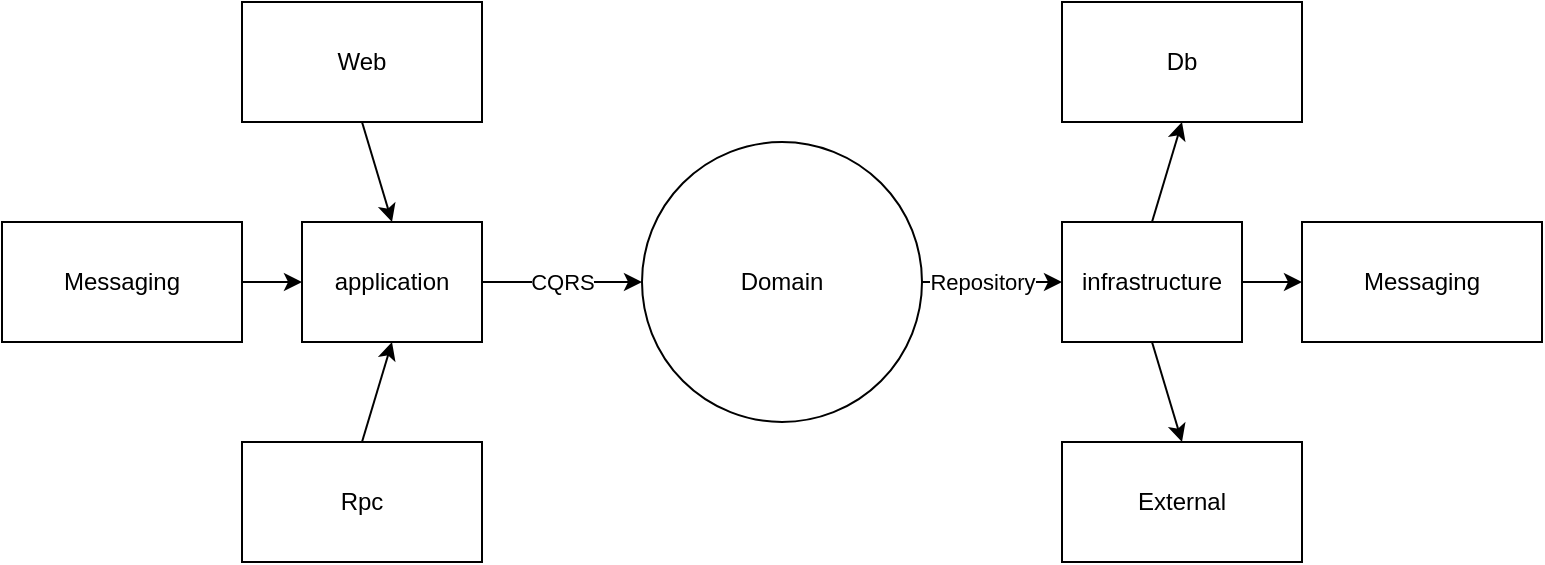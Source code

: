 <mxfile version="14.6.13" type="github">
  <diagram id="ngQ7Vl1uQFzhNSxYuLYg" name="Page-1">
    <mxGraphModel dx="2066" dy="1076" grid="1" gridSize="10" guides="1" tooltips="1" connect="1" arrows="1" fold="1" page="1" pageScale="1" pageWidth="700" pageHeight="1000" math="0" shadow="0">
      <root>
        <mxCell id="0" />
        <mxCell id="1" parent="0" />
        <mxCell id="qRCUkhhy2Qlw3t5zqcsH-18" style="edgeStyle=none;rounded=0;orthogonalLoop=1;jettySize=auto;html=1;exitX=0.5;exitY=1;exitDx=0;exitDy=0;entryX=0.5;entryY=0;entryDx=0;entryDy=0;" parent="1" source="qRCUkhhy2Qlw3t5zqcsH-2" target="qRCUkhhy2Qlw3t5zqcsH-13" edge="1">
          <mxGeometry relative="1" as="geometry" />
        </mxCell>
        <mxCell id="qRCUkhhy2Qlw3t5zqcsH-2" value="Web" style="rounded=0;whiteSpace=wrap;html=1;" parent="1" vertex="1">
          <mxGeometry x="120" y="220" width="120" height="60" as="geometry" />
        </mxCell>
        <mxCell id="qRCUkhhy2Qlw3t5zqcsH-14" style="edgeStyle=none;rounded=0;orthogonalLoop=1;jettySize=auto;html=1;exitX=1;exitY=0.5;exitDx=0;exitDy=0;entryX=0;entryY=0.5;entryDx=0;entryDy=0;" parent="1" source="qRCUkhhy2Qlw3t5zqcsH-3" target="qRCUkhhy2Qlw3t5zqcsH-13" edge="1">
          <mxGeometry relative="1" as="geometry" />
        </mxCell>
        <mxCell id="qRCUkhhy2Qlw3t5zqcsH-3" value="Messaging" style="rounded=0;whiteSpace=wrap;html=1;" parent="1" vertex="1">
          <mxGeometry y="330" width="120" height="60" as="geometry" />
        </mxCell>
        <mxCell id="qRCUkhhy2Qlw3t5zqcsH-19" style="edgeStyle=none;rounded=0;orthogonalLoop=1;jettySize=auto;html=1;exitX=0.5;exitY=0;exitDx=0;exitDy=0;entryX=0.5;entryY=1;entryDx=0;entryDy=0;" parent="1" source="qRCUkhhy2Qlw3t5zqcsH-4" target="qRCUkhhy2Qlw3t5zqcsH-13" edge="1">
          <mxGeometry relative="1" as="geometry" />
        </mxCell>
        <mxCell id="qRCUkhhy2Qlw3t5zqcsH-4" value="Rpc" style="rounded=0;whiteSpace=wrap;html=1;" parent="1" vertex="1">
          <mxGeometry x="120" y="440" width="120" height="60" as="geometry" />
        </mxCell>
        <mxCell id="qRCUkhhy2Qlw3t5zqcsH-5" value="&lt;span&gt;Db&lt;/span&gt;" style="rounded=0;whiteSpace=wrap;html=1;" parent="1" vertex="1">
          <mxGeometry x="530" y="220" width="120" height="60" as="geometry" />
        </mxCell>
        <mxCell id="qRCUkhhy2Qlw3t5zqcsH-6" value="&lt;span&gt;Messaging&lt;/span&gt;" style="rounded=0;whiteSpace=wrap;html=1;" parent="1" vertex="1">
          <mxGeometry x="650" y="330" width="120" height="60" as="geometry" />
        </mxCell>
        <mxCell id="qRCUkhhy2Qlw3t5zqcsH-7" value="External" style="rounded=0;whiteSpace=wrap;html=1;" parent="1" vertex="1">
          <mxGeometry x="530" y="440" width="120" height="60" as="geometry" />
        </mxCell>
        <mxCell id="qRCUkhhy2Qlw3t5zqcsH-15" style="edgeStyle=none;rounded=0;orthogonalLoop=1;jettySize=auto;html=1;exitX=0.5;exitY=0;exitDx=0;exitDy=0;entryX=0.5;entryY=1;entryDx=0;entryDy=0;" parent="1" source="qRCUkhhy2Qlw3t5zqcsH-8" target="qRCUkhhy2Qlw3t5zqcsH-5" edge="1">
          <mxGeometry relative="1" as="geometry" />
        </mxCell>
        <mxCell id="qRCUkhhy2Qlw3t5zqcsH-16" style="edgeStyle=none;rounded=0;orthogonalLoop=1;jettySize=auto;html=1;exitX=1;exitY=0.5;exitDx=0;exitDy=0;" parent="1" source="qRCUkhhy2Qlw3t5zqcsH-8" target="qRCUkhhy2Qlw3t5zqcsH-6" edge="1">
          <mxGeometry relative="1" as="geometry" />
        </mxCell>
        <mxCell id="qRCUkhhy2Qlw3t5zqcsH-17" style="edgeStyle=none;rounded=0;orthogonalLoop=1;jettySize=auto;html=1;exitX=0.5;exitY=1;exitDx=0;exitDy=0;entryX=0.5;entryY=0;entryDx=0;entryDy=0;" parent="1" source="qRCUkhhy2Qlw3t5zqcsH-8" target="qRCUkhhy2Qlw3t5zqcsH-7" edge="1">
          <mxGeometry relative="1" as="geometry" />
        </mxCell>
        <mxCell id="qRCUkhhy2Qlw3t5zqcsH-8" value="infrastructure" style="rounded=0;whiteSpace=wrap;html=1;" parent="1" vertex="1">
          <mxGeometry x="530" y="330" width="90" height="60" as="geometry" />
        </mxCell>
        <mxCell id="Vt8bDE5-zlE_h-U58SHd-2" value="CQRS" style="edgeStyle=orthogonalEdgeStyle;rounded=0;orthogonalLoop=1;jettySize=auto;html=1;" edge="1" parent="1" source="qRCUkhhy2Qlw3t5zqcsH-13" target="qRCUkhhy2Qlw3t5zqcsH-20">
          <mxGeometry relative="1" as="geometry" />
        </mxCell>
        <mxCell id="qRCUkhhy2Qlw3t5zqcsH-13" value="application" style="rounded=0;whiteSpace=wrap;html=1;" parent="1" vertex="1">
          <mxGeometry x="150" y="330" width="90" height="60" as="geometry" />
        </mxCell>
        <mxCell id="Vt8bDE5-zlE_h-U58SHd-4" style="edgeStyle=orthogonalEdgeStyle;rounded=0;orthogonalLoop=1;jettySize=auto;html=1;entryX=0;entryY=0.5;entryDx=0;entryDy=0;" edge="1" parent="1" source="qRCUkhhy2Qlw3t5zqcsH-20" target="qRCUkhhy2Qlw3t5zqcsH-8">
          <mxGeometry relative="1" as="geometry" />
        </mxCell>
        <mxCell id="Vt8bDE5-zlE_h-U58SHd-5" value="Repository" style="edgeLabel;html=1;align=center;verticalAlign=middle;resizable=0;points=[];" vertex="1" connectable="0" parent="Vt8bDE5-zlE_h-U58SHd-4">
          <mxGeometry x="0.371" relative="1" as="geometry">
            <mxPoint x="-18" as="offset" />
          </mxGeometry>
        </mxCell>
        <mxCell id="qRCUkhhy2Qlw3t5zqcsH-20" value="Domain" style="ellipse;whiteSpace=wrap;html=1;aspect=fixed;" parent="1" vertex="1">
          <mxGeometry x="320" y="290" width="140" height="140" as="geometry" />
        </mxCell>
      </root>
    </mxGraphModel>
  </diagram>
</mxfile>

